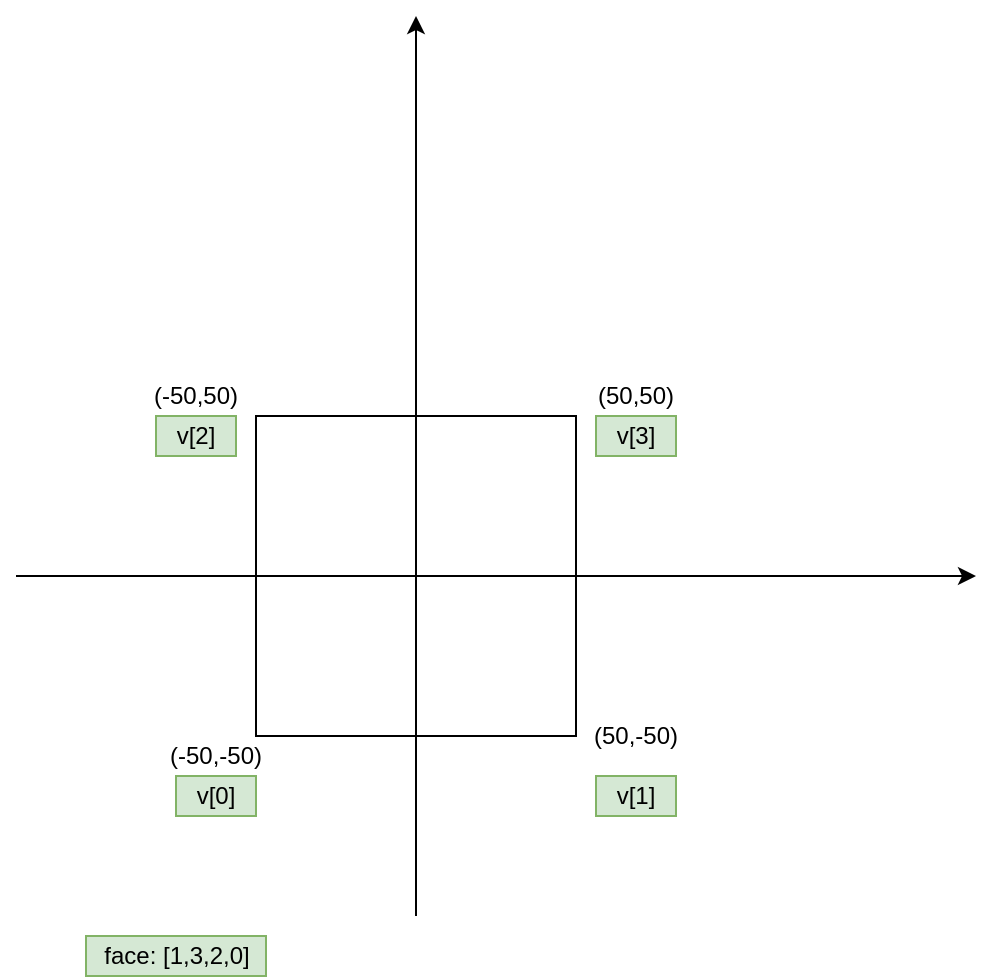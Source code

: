 <mxfile version="14.1.2" type="github" pages="4">
  <diagram id="84ad0UrM3Y8stC49jq3Z" name="顶点和边信息">
    <mxGraphModel dx="2249" dy="762" grid="1" gridSize="10" guides="1" tooltips="1" connect="1" arrows="1" fold="1" page="1" pageScale="1" pageWidth="827" pageHeight="1169" math="0" shadow="0">
      <root>
        <mxCell id="0" />
        <mxCell id="1" parent="0" />
        <mxCell id="MI48X-5yPGLEHq9RDz-W-1" value="" style="rounded=0;whiteSpace=wrap;html=1;" vertex="1" parent="1">
          <mxGeometry x="120" y="320" width="160" height="160" as="geometry" />
        </mxCell>
        <mxCell id="MI48X-5yPGLEHq9RDz-W-2" value="(-50,-50)" style="text;html=1;strokeColor=none;fillColor=none;align=center;verticalAlign=middle;whiteSpace=wrap;rounded=0;" vertex="1" parent="1">
          <mxGeometry x="80" y="480" width="40" height="20" as="geometry" />
        </mxCell>
        <mxCell id="MI48X-5yPGLEHq9RDz-W-3" value="(-50,50)" style="text;html=1;strokeColor=none;fillColor=none;align=center;verticalAlign=middle;whiteSpace=wrap;rounded=0;" vertex="1" parent="1">
          <mxGeometry x="70" y="300" width="40" height="20" as="geometry" />
        </mxCell>
        <mxCell id="MI48X-5yPGLEHq9RDz-W-4" value="(50,50)" style="text;html=1;strokeColor=none;fillColor=none;align=center;verticalAlign=middle;whiteSpace=wrap;rounded=0;" vertex="1" parent="1">
          <mxGeometry x="290" y="300" width="40" height="20" as="geometry" />
        </mxCell>
        <mxCell id="MI48X-5yPGLEHq9RDz-W-5" value="(50,-50)" style="text;html=1;strokeColor=none;fillColor=none;align=center;verticalAlign=middle;whiteSpace=wrap;rounded=0;" vertex="1" parent="1">
          <mxGeometry x="290" y="470" width="40" height="20" as="geometry" />
        </mxCell>
        <mxCell id="MI48X-5yPGLEHq9RDz-W-6" value="" style="endArrow=classic;html=1;" edge="1" parent="1">
          <mxGeometry width="50" height="50" relative="1" as="geometry">
            <mxPoint y="400" as="sourcePoint" />
            <mxPoint x="480" y="400" as="targetPoint" />
          </mxGeometry>
        </mxCell>
        <mxCell id="MI48X-5yPGLEHq9RDz-W-7" value="" style="endArrow=classic;html=1;" edge="1" parent="1">
          <mxGeometry width="50" height="50" relative="1" as="geometry">
            <mxPoint x="200" y="570" as="sourcePoint" />
            <mxPoint x="200" y="120" as="targetPoint" />
          </mxGeometry>
        </mxCell>
        <mxCell id="MI48X-5yPGLEHq9RDz-W-8" value="v[0]" style="text;html=1;strokeColor=#82b366;fillColor=#d5e8d4;align=center;verticalAlign=middle;whiteSpace=wrap;rounded=0;" vertex="1" parent="1">
          <mxGeometry x="80" y="500" width="40" height="20" as="geometry" />
        </mxCell>
        <mxCell id="MI48X-5yPGLEHq9RDz-W-9" value="v[1]" style="text;html=1;strokeColor=#82b366;fillColor=#d5e8d4;align=center;verticalAlign=middle;whiteSpace=wrap;rounded=0;" vertex="1" parent="1">
          <mxGeometry x="290" y="500" width="40" height="20" as="geometry" />
        </mxCell>
        <mxCell id="MI48X-5yPGLEHq9RDz-W-10" value="v[3]" style="text;html=1;strokeColor=#82b366;fillColor=#d5e8d4;align=center;verticalAlign=middle;whiteSpace=wrap;rounded=0;" vertex="1" parent="1">
          <mxGeometry x="290" y="320" width="40" height="20" as="geometry" />
        </mxCell>
        <mxCell id="MI48X-5yPGLEHq9RDz-W-11" value="v[2]" style="text;html=1;strokeColor=#82b366;fillColor=#d5e8d4;align=center;verticalAlign=middle;whiteSpace=wrap;rounded=0;" vertex="1" parent="1">
          <mxGeometry x="70" y="320" width="40" height="20" as="geometry" />
        </mxCell>
        <mxCell id="MI48X-5yPGLEHq9RDz-W-12" value="face: [1,3,2,0]" style="text;html=1;align=center;verticalAlign=middle;resizable=0;points=[];autosize=1;fillColor=#d5e8d4;strokeColor=#82b366;" vertex="1" parent="1">
          <mxGeometry x="35" y="580" width="90" height="20" as="geometry" />
        </mxCell>
      </root>
    </mxGraphModel>
  </diagram>
  <diagram id="L7okZC0wjK-dxCwT4Skf" name="plane1">
    <mxGraphModel dx="1422" dy="762" grid="1" gridSize="10" guides="1" tooltips="1" connect="1" arrows="1" fold="1" page="1" pageScale="1" pageWidth="827" pageHeight="1169" math="0" shadow="0">
      <root>
        <mxCell id="thPQp-lAQaxIbY5tAFK5-0" />
        <mxCell id="thPQp-lAQaxIbY5tAFK5-1" parent="thPQp-lAQaxIbY5tAFK5-0" />
        <mxCell id="thPQp-lAQaxIbY5tAFK5-2" value="v[0]" style="text;html=1;strokeColor=#d6b656;fillColor=#fff2cc;align=center;verticalAlign=middle;whiteSpace=wrap;rounded=0;" vertex="1" parent="thPQp-lAQaxIbY5tAFK5-1">
          <mxGeometry x="200" y="310" width="40" height="20" as="geometry" />
        </mxCell>
        <mxCell id="thPQp-lAQaxIbY5tAFK5-3" value="v[1]" style="text;html=1;strokeColor=#d6b656;fillColor=#fff2cc;align=center;verticalAlign=middle;whiteSpace=wrap;rounded=0;" vertex="1" parent="thPQp-lAQaxIbY5tAFK5-1">
          <mxGeometry x="420" y="310" width="40" height="20" as="geometry" />
        </mxCell>
        <mxCell id="thPQp-lAQaxIbY5tAFK5-4" value="v[3]" style="text;html=1;strokeColor=#d6b656;fillColor=#fff2cc;align=center;verticalAlign=middle;whiteSpace=wrap;rounded=0;" vertex="1" parent="thPQp-lAQaxIbY5tAFK5-1">
          <mxGeometry x="414" y="130" width="40" height="20" as="geometry" />
        </mxCell>
        <mxCell id="thPQp-lAQaxIbY5tAFK5-5" value="v[2]" style="text;html=1;strokeColor=#d6b656;fillColor=#fff2cc;align=center;verticalAlign=middle;whiteSpace=wrap;rounded=0;" vertex="1" parent="thPQp-lAQaxIbY5tAFK5-1">
          <mxGeometry x="200" y="130" width="40" height="20" as="geometry" />
        </mxCell>
        <mxCell id="thPQp-lAQaxIbY5tAFK5-6" value="" style="endArrow=classic;html=1;fillColor=#f8cecc;strokeColor=#b85450;exitX=1;exitY=0.25;exitDx=0;exitDy=0;entryX=0;entryY=0.25;entryDx=0;entryDy=0;" edge="1" parent="thPQp-lAQaxIbY5tAFK5-1" source="thPQp-lAQaxIbY5tAFK5-2" target="thPQp-lAQaxIbY5tAFK5-3">
          <mxGeometry width="50" height="50" relative="1" as="geometry">
            <mxPoint x="390" y="250" as="sourcePoint" />
            <mxPoint x="440" y="200" as="targetPoint" />
          </mxGeometry>
        </mxCell>
        <mxCell id="thPQp-lAQaxIbY5tAFK5-7" value="" style="endArrow=classic;html=1;fillColor=#f8cecc;strokeColor=#b85450;entryX=0.25;entryY=1;entryDx=0;entryDy=0;" edge="1" parent="thPQp-lAQaxIbY5tAFK5-1">
          <mxGeometry width="50" height="50" relative="1" as="geometry">
            <mxPoint x="420" y="310" as="sourcePoint" />
            <mxPoint x="420" y="150" as="targetPoint" />
          </mxGeometry>
        </mxCell>
        <mxCell id="thPQp-lAQaxIbY5tAFK5-8" value="" style="endArrow=classic;html=1;fillColor=#f8cecc;strokeColor=#b85450;exitX=0;exitY=0.75;exitDx=0;exitDy=0;entryX=1;entryY=0.75;entryDx=0;entryDy=0;" edge="1" parent="thPQp-lAQaxIbY5tAFK5-1" source="thPQp-lAQaxIbY5tAFK5-4" target="thPQp-lAQaxIbY5tAFK5-5">
          <mxGeometry width="50" height="50" relative="1" as="geometry">
            <mxPoint x="260" y="335" as="sourcePoint" />
            <mxPoint x="440" y="335" as="targetPoint" />
          </mxGeometry>
        </mxCell>
        <mxCell id="thPQp-lAQaxIbY5tAFK5-9" value="" style="endArrow=classic;html=1;fillColor=#f8cecc;strokeColor=#b85450;exitX=0.75;exitY=1;exitDx=0;exitDy=0;entryX=0.75;entryY=0;entryDx=0;entryDy=0;" edge="1" parent="thPQp-lAQaxIbY5tAFK5-1" source="thPQp-lAQaxIbY5tAFK5-5" target="thPQp-lAQaxIbY5tAFK5-2">
          <mxGeometry width="50" height="50" relative="1" as="geometry">
            <mxPoint x="270" y="345" as="sourcePoint" />
            <mxPoint x="450" y="345" as="targetPoint" />
          </mxGeometry>
        </mxCell>
        <mxCell id="thPQp-lAQaxIbY5tAFK5-10" value="e[5]" style="text;html=1;align=center;verticalAlign=middle;resizable=0;points=[];autosize=1;fillColor=#f8cecc;strokeColor=#b85450;" vertex="1" parent="thPQp-lAQaxIbY5tAFK5-1">
          <mxGeometry x="300" y="290" width="40" height="20" as="geometry" />
        </mxCell>
        <mxCell id="thPQp-lAQaxIbY5tAFK5-11" value="e[6]" style="text;html=1;align=center;verticalAlign=middle;resizable=0;points=[];autosize=1;fillColor=#f8cecc;strokeColor=#b85450;" vertex="1" parent="thPQp-lAQaxIbY5tAFK5-1">
          <mxGeometry x="374" y="230" width="40" height="20" as="geometry" />
        </mxCell>
        <mxCell id="thPQp-lAQaxIbY5tAFK5-12" value="e[0]" style="text;html=1;align=center;verticalAlign=middle;resizable=0;points=[];autosize=1;fillColor=#f8cecc;strokeColor=#b85450;" vertex="1" parent="thPQp-lAQaxIbY5tAFK5-1">
          <mxGeometry x="300" y="150" width="40" height="20" as="geometry" />
        </mxCell>
        <mxCell id="thPQp-lAQaxIbY5tAFK5-13" value="e[3]" style="text;html=1;align=center;verticalAlign=middle;resizable=0;points=[];autosize=1;fillColor=#f8cecc;strokeColor=#b85450;" vertex="1" parent="thPQp-lAQaxIbY5tAFK5-1">
          <mxGeometry x="240" y="220" width="40" height="20" as="geometry" />
        </mxCell>
        <mxCell id="thPQp-lAQaxIbY5tAFK5-14" value="" style="endArrow=classic;html=1;fillColor=#d5e8d4;strokeColor=#82b366;exitX=1;exitY=0.25;exitDx=0;exitDy=0;entryX=0;entryY=0.25;entryDx=0;entryDy=0;" edge="1" parent="thPQp-lAQaxIbY5tAFK5-1" source="thPQp-lAQaxIbY5tAFK5-5" target="thPQp-lAQaxIbY5tAFK5-4">
          <mxGeometry width="50" height="50" relative="1" as="geometry">
            <mxPoint x="380" y="250" as="sourcePoint" />
            <mxPoint x="430" y="200" as="targetPoint" />
          </mxGeometry>
        </mxCell>
        <mxCell id="thPQp-lAQaxIbY5tAFK5-15" value="" style="endArrow=classic;html=1;fillColor=#d5e8d4;strokeColor=#82b366;entryX=0.75;entryY=0;entryDx=0;entryDy=0;" edge="1" parent="thPQp-lAQaxIbY5tAFK5-1" target="thPQp-lAQaxIbY5tAFK5-3">
          <mxGeometry width="50" height="50" relative="1" as="geometry">
            <mxPoint x="450" y="150" as="sourcePoint" />
            <mxPoint x="628" y="170" as="targetPoint" />
          </mxGeometry>
        </mxCell>
        <mxCell id="thPQp-lAQaxIbY5tAFK5-16" value="" style="endArrow=classic;html=1;fillColor=#d5e8d4;strokeColor=#82b366;exitX=0;exitY=0.75;exitDx=0;exitDy=0;entryX=1;entryY=0.75;entryDx=0;entryDy=0;" edge="1" parent="thPQp-lAQaxIbY5tAFK5-1" source="thPQp-lAQaxIbY5tAFK5-3" target="thPQp-lAQaxIbY5tAFK5-2">
          <mxGeometry width="50" height="50" relative="1" as="geometry">
            <mxPoint x="480" y="200" as="sourcePoint" />
            <mxPoint x="654" y="200" as="targetPoint" />
          </mxGeometry>
        </mxCell>
        <mxCell id="thPQp-lAQaxIbY5tAFK5-17" value="" style="endArrow=classic;html=1;fillColor=#d5e8d4;strokeColor=#82b366;exitX=0.25;exitY=0;exitDx=0;exitDy=0;entryX=0.25;entryY=1;entryDx=0;entryDy=0;" edge="1" parent="thPQp-lAQaxIbY5tAFK5-1" source="thPQp-lAQaxIbY5tAFK5-2" target="thPQp-lAQaxIbY5tAFK5-5">
          <mxGeometry width="50" height="50" relative="1" as="geometry">
            <mxPoint x="270" y="370" as="sourcePoint" />
            <mxPoint x="444" y="370" as="targetPoint" />
          </mxGeometry>
        </mxCell>
        <mxCell id="thPQp-lAQaxIbY5tAFK5-18" value="e[4]" style="text;html=1;align=center;verticalAlign=middle;resizable=0;points=[];autosize=1;fillColor=#d5e8d4;strokeColor=#82b366;" vertex="1" parent="thPQp-lAQaxIbY5tAFK5-1">
          <mxGeometry x="290" y="110" width="40" height="20" as="geometry" />
        </mxCell>
        <mxCell id="thPQp-lAQaxIbY5tAFK5-19" value="e[7]" style="text;html=1;align=center;verticalAlign=middle;resizable=0;points=[];autosize=1;fillColor=#d5e8d4;strokeColor=#82b366;" vertex="1" parent="thPQp-lAQaxIbY5tAFK5-1">
          <mxGeometry x="160" y="220" width="40" height="20" as="geometry" />
        </mxCell>
        <mxCell id="thPQp-lAQaxIbY5tAFK5-20" value="e[1]" style="text;html=1;align=center;verticalAlign=middle;resizable=0;points=[];autosize=1;fillColor=#d5e8d4;strokeColor=#82b366;" vertex="1" parent="thPQp-lAQaxIbY5tAFK5-1">
          <mxGeometry x="300" y="340" width="40" height="20" as="geometry" />
        </mxCell>
        <mxCell id="thPQp-lAQaxIbY5tAFK5-21" value="e[2]" style="text;html=1;align=center;verticalAlign=middle;resizable=0;points=[];autosize=1;fillColor=#d5e8d4;strokeColor=#82b366;" vertex="1" parent="thPQp-lAQaxIbY5tAFK5-1">
          <mxGeometry x="460" y="230" width="40" height="20" as="geometry" />
        </mxCell>
      </root>
    </mxGraphModel>
  </diagram>
  <diagram id="EAOYogiF8yDz_2Yn9vnP" name="plane2">
    <mxGraphModel dx="981" dy="526" grid="1" gridSize="10" guides="1" tooltips="1" connect="1" arrows="1" fold="1" page="1" pageScale="1" pageWidth="827" pageHeight="1169" math="0" shadow="0">
      <root>
        <mxCell id="UaaEmltvYozua2VeJ-wg-0" />
        <mxCell id="UaaEmltvYozua2VeJ-wg-1" parent="UaaEmltvYozua2VeJ-wg-0" />
        <mxCell id="LM7cQKBd4AS_RPq5NWen-0" value="" style="rounded=0;whiteSpace=wrap;html=1;" vertex="1" parent="UaaEmltvYozua2VeJ-wg-1">
          <mxGeometry x="190" y="280" width="160" height="160" as="geometry" />
        </mxCell>
        <mxCell id="LM7cQKBd4AS_RPq5NWen-1" value="(-5,-5)" style="text;html=1;strokeColor=none;fillColor=none;align=center;verticalAlign=middle;whiteSpace=wrap;rounded=0;" vertex="1" parent="UaaEmltvYozua2VeJ-wg-1">
          <mxGeometry x="140" y="440" width="40" height="20" as="geometry" />
        </mxCell>
        <mxCell id="LM7cQKBd4AS_RPq5NWen-2" value="(-5,5)" style="text;html=1;strokeColor=none;fillColor=none;align=center;verticalAlign=middle;whiteSpace=wrap;rounded=0;" vertex="1" parent="UaaEmltvYozua2VeJ-wg-1">
          <mxGeometry x="140" y="230" width="40" height="20" as="geometry" />
        </mxCell>
        <mxCell id="LM7cQKBd4AS_RPq5NWen-3" value="(5,5)" style="text;html=1;strokeColor=none;fillColor=none;align=center;verticalAlign=middle;whiteSpace=wrap;rounded=0;" vertex="1" parent="UaaEmltvYozua2VeJ-wg-1">
          <mxGeometry x="360" y="230" width="40" height="20" as="geometry" />
        </mxCell>
        <mxCell id="LM7cQKBd4AS_RPq5NWen-4" value="(5,-5)" style="text;html=1;strokeColor=none;fillColor=none;align=center;verticalAlign=middle;whiteSpace=wrap;rounded=0;" vertex="1" parent="UaaEmltvYozua2VeJ-wg-1">
          <mxGeometry x="360" y="440" width="40" height="20" as="geometry" />
        </mxCell>
        <mxCell id="LM7cQKBd4AS_RPq5NWen-5" value="" style="endArrow=classic;html=1;" edge="1" parent="UaaEmltvYozua2VeJ-wg-1">
          <mxGeometry width="50" height="50" relative="1" as="geometry">
            <mxPoint x="70" y="360" as="sourcePoint" />
            <mxPoint x="550" y="360" as="targetPoint" />
          </mxGeometry>
        </mxCell>
        <mxCell id="LM7cQKBd4AS_RPq5NWen-6" value="" style="endArrow=classic;html=1;" edge="1" parent="UaaEmltvYozua2VeJ-wg-1">
          <mxGeometry width="50" height="50" relative="1" as="geometry">
            <mxPoint x="270" y="530" as="sourcePoint" />
            <mxPoint x="270" y="80" as="targetPoint" />
          </mxGeometry>
        </mxCell>
        <mxCell id="LM7cQKBd4AS_RPq5NWen-7" value="v[0]" style="text;html=1;strokeColor=#82b366;fillColor=#d5e8d4;align=center;verticalAlign=middle;whiteSpace=wrap;rounded=0;" vertex="1" parent="UaaEmltvYozua2VeJ-wg-1">
          <mxGeometry x="140" y="460" width="40" height="20" as="geometry" />
        </mxCell>
        <mxCell id="LM7cQKBd4AS_RPq5NWen-8" value="v[2]" style="text;html=1;strokeColor=#82b366;fillColor=#d5e8d4;align=center;verticalAlign=middle;whiteSpace=wrap;rounded=0;" vertex="1" parent="UaaEmltvYozua2VeJ-wg-1">
          <mxGeometry x="360" y="460" width="40" height="20" as="geometry" />
        </mxCell>
        <mxCell id="LM7cQKBd4AS_RPq5NWen-9" value="v[8]" style="text;html=1;strokeColor=#82b366;fillColor=#d5e8d4;align=center;verticalAlign=middle;whiteSpace=wrap;rounded=0;" vertex="1" parent="UaaEmltvYozua2VeJ-wg-1">
          <mxGeometry x="360" y="250" width="40" height="20" as="geometry" />
        </mxCell>
        <mxCell id="LM7cQKBd4AS_RPq5NWen-10" value="v[6]" style="text;html=1;strokeColor=#82b366;fillColor=#d5e8d4;align=center;verticalAlign=middle;whiteSpace=wrap;rounded=0;" vertex="1" parent="UaaEmltvYozua2VeJ-wg-1">
          <mxGeometry x="140" y="250" width="40" height="20" as="geometry" />
        </mxCell>
        <mxCell id="LM7cQKBd4AS_RPq5NWen-11" value="&lt;div&gt;face: [1,4,3,0]&lt;/div&gt;&lt;div&gt;face: [2,5,4,1]&lt;/div&gt;&lt;div&gt;face: [4,7,6,3]&lt;/div&gt;&lt;div&gt;face: [5,8,7,4]&lt;/div&gt;&lt;div&gt;&lt;br&gt;&lt;/div&gt;" style="text;html=1;align=center;verticalAlign=middle;resizable=0;points=[];autosize=1;fillColor=#d5e8d4;strokeColor=#82b366;" vertex="1" parent="UaaEmltvYozua2VeJ-wg-1">
          <mxGeometry x="105" y="510" width="90" height="80" as="geometry" />
        </mxCell>
        <mxCell id="LM7cQKBd4AS_RPq5NWen-12" value="(0,-5)" style="text;html=1;strokeColor=none;fillColor=none;align=center;verticalAlign=middle;whiteSpace=wrap;rounded=0;" vertex="1" parent="UaaEmltvYozua2VeJ-wg-1">
          <mxGeometry x="250" y="440" width="40" height="20" as="geometry" />
        </mxCell>
        <mxCell id="LM7cQKBd4AS_RPq5NWen-13" value="v[1]" style="text;html=1;strokeColor=#82b366;fillColor=#d5e8d4;align=center;verticalAlign=middle;whiteSpace=wrap;rounded=0;" vertex="1" parent="UaaEmltvYozua2VeJ-wg-1">
          <mxGeometry x="250" y="460" width="40" height="20" as="geometry" />
        </mxCell>
        <mxCell id="LM7cQKBd4AS_RPq5NWen-14" value="(-5,0)" style="text;html=1;strokeColor=none;fillColor=none;align=center;verticalAlign=middle;whiteSpace=wrap;rounded=0;" vertex="1" parent="UaaEmltvYozua2VeJ-wg-1">
          <mxGeometry x="140" y="350" width="40" height="20" as="geometry" />
        </mxCell>
        <mxCell id="LM7cQKBd4AS_RPq5NWen-15" value="v[3]" style="text;html=1;strokeColor=#82b366;fillColor=#d5e8d4;align=center;verticalAlign=middle;whiteSpace=wrap;rounded=0;" vertex="1" parent="UaaEmltvYozua2VeJ-wg-1">
          <mxGeometry x="140" y="370" width="40" height="20" as="geometry" />
        </mxCell>
        <mxCell id="LM7cQKBd4AS_RPq5NWen-16" value="(0,0)" style="text;html=1;strokeColor=none;fillColor=none;align=center;verticalAlign=middle;whiteSpace=wrap;rounded=0;" vertex="1" parent="UaaEmltvYozua2VeJ-wg-1">
          <mxGeometry x="250" y="350" width="40" height="20" as="geometry" />
        </mxCell>
        <mxCell id="LM7cQKBd4AS_RPq5NWen-17" value="v[4]" style="text;html=1;strokeColor=#82b366;fillColor=#d5e8d4;align=center;verticalAlign=middle;whiteSpace=wrap;rounded=0;" vertex="1" parent="UaaEmltvYozua2VeJ-wg-1">
          <mxGeometry x="250" y="370" width="40" height="20" as="geometry" />
        </mxCell>
        <mxCell id="LM7cQKBd4AS_RPq5NWen-18" value="(5,0)" style="text;html=1;strokeColor=none;fillColor=none;align=center;verticalAlign=middle;whiteSpace=wrap;rounded=0;" vertex="1" parent="UaaEmltvYozua2VeJ-wg-1">
          <mxGeometry x="360" y="350" width="40" height="20" as="geometry" />
        </mxCell>
        <mxCell id="LM7cQKBd4AS_RPq5NWen-19" value="v[5]" style="text;html=1;strokeColor=#82b366;fillColor=#d5e8d4;align=center;verticalAlign=middle;whiteSpace=wrap;rounded=0;" vertex="1" parent="UaaEmltvYozua2VeJ-wg-1">
          <mxGeometry x="360" y="370" width="40" height="20" as="geometry" />
        </mxCell>
        <mxCell id="LM7cQKBd4AS_RPq5NWen-20" value="(0,5)" style="text;html=1;strokeColor=none;fillColor=none;align=center;verticalAlign=middle;whiteSpace=wrap;rounded=0;" vertex="1" parent="UaaEmltvYozua2VeJ-wg-1">
          <mxGeometry x="250" y="230" width="40" height="20" as="geometry" />
        </mxCell>
        <mxCell id="LM7cQKBd4AS_RPq5NWen-21" value="v[7]" style="text;html=1;strokeColor=#82b366;fillColor=#d5e8d4;align=center;verticalAlign=middle;whiteSpace=wrap;rounded=0;" vertex="1" parent="UaaEmltvYozua2VeJ-wg-1">
          <mxGeometry x="250" y="250" width="40" height="20" as="geometry" />
        </mxCell>
      </root>
    </mxGraphModel>
  </diagram>
  <diagram id="7lJrgNLnFy0p5gAPiH-y" name="plane2*2">
    <mxGraphModel dx="813" dy="435" grid="1" gridSize="10" guides="1" tooltips="1" connect="1" arrows="1" fold="1" page="1" pageScale="1" pageWidth="827" pageHeight="1169" math="0" shadow="0">
      <root>
        <mxCell id="2iKNml_L3nzeAcv7N0c_-0" />
        <mxCell id="2iKNml_L3nzeAcv7N0c_-1" parent="2iKNml_L3nzeAcv7N0c_-0" />
        <mxCell id="2iKNml_L3nzeAcv7N0c_-9" value="v[0]" style="text;html=1;strokeColor=#d6b656;fillColor=#fff2cc;align=center;verticalAlign=middle;whiteSpace=wrap;rounded=0;" vertex="1" parent="2iKNml_L3nzeAcv7N0c_-1">
          <mxGeometry x="140" y="480" width="40" height="20" as="geometry" />
        </mxCell>
        <mxCell id="2iKNml_L3nzeAcv7N0c_-10" value="v[2]" style="text;html=1;strokeColor=#d6b656;fillColor=#fff2cc;align=center;verticalAlign=middle;whiteSpace=wrap;rounded=0;" vertex="1" parent="2iKNml_L3nzeAcv7N0c_-1">
          <mxGeometry x="459" y="482" width="40" height="20" as="geometry" />
        </mxCell>
        <mxCell id="2iKNml_L3nzeAcv7N0c_-11" value="v[8]" style="text;html=1;strokeColor=#d6b656;fillColor=#fff2cc;align=center;verticalAlign=middle;whiteSpace=wrap;rounded=0;" vertex="1" parent="2iKNml_L3nzeAcv7N0c_-1">
          <mxGeometry x="459" y="259" width="40" height="20" as="geometry" />
        </mxCell>
        <mxCell id="2iKNml_L3nzeAcv7N0c_-12" value="v[6]" style="text;html=1;strokeColor=#d6b656;fillColor=#fff2cc;align=center;verticalAlign=middle;whiteSpace=wrap;rounded=0;" vertex="1" parent="2iKNml_L3nzeAcv7N0c_-1">
          <mxGeometry x="140" y="259" width="40" height="20" as="geometry" />
        </mxCell>
        <mxCell id="2iKNml_L3nzeAcv7N0c_-13" value="&lt;div&gt;face: [1,4,3,0]&lt;/div&gt;&lt;div&gt;face: [2,5,4,1]&lt;/div&gt;&lt;div&gt;face: [4,7,6,3]&lt;/div&gt;&lt;div&gt;face: [5,8,7,4]&lt;/div&gt;&lt;div&gt;&lt;br&gt;&lt;/div&gt;" style="text;html=1;align=center;verticalAlign=middle;resizable=0;points=[];autosize=1;fillColor=#d5e8d4;strokeColor=#82b366;" vertex="1" parent="2iKNml_L3nzeAcv7N0c_-1">
          <mxGeometry x="40" y="50" width="90" height="80" as="geometry" />
        </mxCell>
        <mxCell id="2iKNml_L3nzeAcv7N0c_-15" value="v[1]" style="text;html=1;strokeColor=#d6b656;fillColor=#fff2cc;align=center;verticalAlign=middle;whiteSpace=wrap;rounded=0;" vertex="1" parent="2iKNml_L3nzeAcv7N0c_-1">
          <mxGeometry x="300" y="480" width="40" height="20" as="geometry" />
        </mxCell>
        <mxCell id="2iKNml_L3nzeAcv7N0c_-17" value="v[3]" style="text;html=1;strokeColor=#d6b656;fillColor=#fff2cc;align=center;verticalAlign=middle;whiteSpace=wrap;rounded=0;" vertex="1" parent="2iKNml_L3nzeAcv7N0c_-1">
          <mxGeometry x="140" y="370" width="40" height="20" as="geometry" />
        </mxCell>
        <mxCell id="2iKNml_L3nzeAcv7N0c_-19" value="v[4]" style="text;html=1;strokeColor=#d6b656;fillColor=#fff2cc;align=center;verticalAlign=middle;whiteSpace=wrap;rounded=0;" vertex="1" parent="2iKNml_L3nzeAcv7N0c_-1">
          <mxGeometry x="300" y="370" width="40" height="20" as="geometry" />
        </mxCell>
        <mxCell id="2iKNml_L3nzeAcv7N0c_-21" value="v[5]" style="text;html=1;strokeColor=#d6b656;fillColor=#fff2cc;align=center;verticalAlign=middle;whiteSpace=wrap;rounded=0;" vertex="1" parent="2iKNml_L3nzeAcv7N0c_-1">
          <mxGeometry x="459" y="370" width="40" height="20" as="geometry" />
        </mxCell>
        <mxCell id="2iKNml_L3nzeAcv7N0c_-23" value="v[7]" style="text;html=1;strokeColor=#d6b656;fillColor=#fff2cc;align=center;verticalAlign=middle;whiteSpace=wrap;rounded=0;" vertex="1" parent="2iKNml_L3nzeAcv7N0c_-1">
          <mxGeometry x="300" y="259" width="40" height="20" as="geometry" />
        </mxCell>
        <mxCell id="HzZOGFQR_SEdcYpYgEeQ-0" value="" style="endArrow=classic;html=1;fillColor=#d5e8d4;strokeColor=#82b366;entryX=1;entryY=0.25;entryDx=0;entryDy=0;exitX=0;exitY=0.25;exitDx=0;exitDy=0;" edge="1" parent="2iKNml_L3nzeAcv7N0c_-1">
          <mxGeometry width="50" height="50" relative="1" as="geometry">
            <mxPoint x="300" y="384" as="sourcePoint" />
            <mxPoint x="180" y="384" as="targetPoint" />
          </mxGeometry>
        </mxCell>
        <mxCell id="HzZOGFQR_SEdcYpYgEeQ-1" value="e[0]" style="text;html=1;align=center;verticalAlign=middle;resizable=0;points=[];autosize=1;fillColor=#d5e8d4;strokeColor=#82b366;" vertex="1" parent="2iKNml_L3nzeAcv7N0c_-1">
          <mxGeometry x="220" y="389" width="40" height="20" as="geometry" />
        </mxCell>
        <mxCell id="ZxGLjuITJ4ZJ01TFVfL6-0" value="" style="endArrow=classic;html=1;fillColor=#d5e8d4;strokeColor=#82b366;exitX=1;exitY=0.25;exitDx=0;exitDy=0;entryX=0;entryY=0.25;entryDx=0;entryDy=0;" edge="1" parent="2iKNml_L3nzeAcv7N0c_-1" target="2iKNml_L3nzeAcv7N0c_-10">
          <mxGeometry width="50" height="50" relative="1" as="geometry">
            <mxPoint x="340" y="487.5" as="sourcePoint" />
            <mxPoint x="450" y="485" as="targetPoint" />
          </mxGeometry>
        </mxCell>
        <mxCell id="ZxGLjuITJ4ZJ01TFVfL6-1" value="e[26]" style="text;html=1;align=center;verticalAlign=middle;resizable=0;points=[];autosize=1;fillColor=#d5e8d4;strokeColor=#82b366;" vertex="1" parent="2iKNml_L3nzeAcv7N0c_-1">
          <mxGeometry x="374" y="460" width="40" height="20" as="geometry" />
        </mxCell>
        <mxCell id="ZxGLjuITJ4ZJ01TFVfL6-2" value="" style="endArrow=classic;html=1;fillColor=#d5e8d4;strokeColor=#82b366;entryX=0.75;entryY=1;entryDx=0;entryDy=0;exitX=0.75;exitY=1;exitDx=0;exitDy=0;" edge="1" parent="2iKNml_L3nzeAcv7N0c_-1" source="2iKNml_L3nzeAcv7N0c_-17">
          <mxGeometry width="50" height="50" relative="1" as="geometry">
            <mxPoint x="260" y="385" as="sourcePoint" />
            <mxPoint x="170" y="480" as="targetPoint" />
          </mxGeometry>
        </mxCell>
        <mxCell id="ZxGLjuITJ4ZJ01TFVfL6-3" value="e[24]" style="text;html=1;align=center;verticalAlign=middle;resizable=0;points=[];autosize=1;fillColor=#d5e8d4;strokeColor=#82b366;" vertex="1" parent="2iKNml_L3nzeAcv7N0c_-1">
          <mxGeometry x="180" y="420" width="40" height="20" as="geometry" />
        </mxCell>
        <mxCell id="ZxGLjuITJ4ZJ01TFVfL6-5" value="" style="endArrow=classic;html=1;fillColor=#d5e8d4;strokeColor=#82b366;entryX=0;entryY=0.25;entryDx=0;entryDy=0;exitX=1;exitY=0.25;exitDx=0;exitDy=0;" edge="1" parent="2iKNml_L3nzeAcv7N0c_-1" source="2iKNml_L3nzeAcv7N0c_-9" target="2iKNml_L3nzeAcv7N0c_-15">
          <mxGeometry width="50" height="50" relative="1" as="geometry">
            <mxPoint x="310" y="385" as="sourcePoint" />
            <mxPoint x="190" y="385" as="targetPoint" />
          </mxGeometry>
        </mxCell>
        <mxCell id="ZxGLjuITJ4ZJ01TFVfL6-6" value="e[5]" style="text;html=1;align=center;verticalAlign=middle;resizable=0;points=[];autosize=1;fillColor=#d5e8d4;strokeColor=#82b366;" vertex="1" parent="2iKNml_L3nzeAcv7N0c_-1">
          <mxGeometry x="220" y="460" width="40" height="20" as="geometry" />
        </mxCell>
        <mxCell id="ZxGLjuITJ4ZJ01TFVfL6-7" value="e[6]" style="text;html=1;align=center;verticalAlign=middle;resizable=0;points=[];autosize=1;fillColor=#d5e8d4;strokeColor=#82b366;" vertex="1" parent="2iKNml_L3nzeAcv7N0c_-1">
          <mxGeometry x="260" y="420" width="40" height="20" as="geometry" />
        </mxCell>
        <mxCell id="ZxGLjuITJ4ZJ01TFVfL6-8" value="" style="endArrow=classic;html=1;fillColor=#d5e8d4;strokeColor=#82b366;exitX=0.25;exitY=0;exitDx=0;exitDy=0;entryX=0.25;entryY=1;entryDx=0;entryDy=0;" edge="1" parent="2iKNml_L3nzeAcv7N0c_-1" source="2iKNml_L3nzeAcv7N0c_-15" target="2iKNml_L3nzeAcv7N0c_-19">
          <mxGeometry width="50" height="50" relative="1" as="geometry">
            <mxPoint x="350" y="497.5" as="sourcePoint" />
            <mxPoint x="420" y="497.5" as="targetPoint" />
          </mxGeometry>
        </mxCell>
        <mxCell id="ZxGLjuITJ4ZJ01TFVfL6-9" value="" style="endArrow=classic;html=1;fillColor=#d5e8d4;strokeColor=#82b366;entryX=1;entryY=0.25;entryDx=0;entryDy=0;" edge="1" parent="2iKNml_L3nzeAcv7N0c_-1">
          <mxGeometry width="50" height="50" relative="1" as="geometry">
            <mxPoint x="459" y="384" as="sourcePoint" />
            <mxPoint x="340" y="384" as="targetPoint" />
          </mxGeometry>
        </mxCell>
        <mxCell id="ZxGLjuITJ4ZJ01TFVfL6-10" value="e[4]" style="text;html=1;align=center;verticalAlign=middle;resizable=0;points=[];autosize=1;fillColor=#d5e8d4;strokeColor=#82b366;" vertex="1" parent="2iKNml_L3nzeAcv7N0c_-1">
          <mxGeometry x="374" y="391" width="40" height="20" as="geometry" />
        </mxCell>
        <mxCell id="ZxGLjuITJ4ZJ01TFVfL6-11" value="" style="endArrow=classic;html=1;fillColor=#d5e8d4;strokeColor=#82b366;exitX=0.75;exitY=1;exitDx=0;exitDy=0;entryX=0.75;entryY=0;entryDx=0;entryDy=0;" edge="1" parent="2iKNml_L3nzeAcv7N0c_-1" source="2iKNml_L3nzeAcv7N0c_-19" target="2iKNml_L3nzeAcv7N0c_-15">
          <mxGeometry width="50" height="50" relative="1" as="geometry">
            <mxPoint x="460" y="385" as="sourcePoint" />
            <mxPoint x="350" y="385" as="targetPoint" />
          </mxGeometry>
        </mxCell>
        <mxCell id="ZxGLjuITJ4ZJ01TFVfL6-12" value="e[11]" style="text;html=1;align=center;verticalAlign=middle;resizable=0;points=[];autosize=1;fillColor=#d5e8d4;strokeColor=#82b366;" vertex="1" parent="2iKNml_L3nzeAcv7N0c_-1">
          <mxGeometry x="340" y="420" width="40" height="20" as="geometry" />
        </mxCell>
        <mxCell id="ZxGLjuITJ4ZJ01TFVfL6-13" value="" style="endArrow=classic;html=1;fillColor=#d5e8d4;strokeColor=#82b366;exitX=0.25;exitY=0;exitDx=0;exitDy=0;entryX=0.25;entryY=1;entryDx=0;entryDy=0;" edge="1" parent="2iKNml_L3nzeAcv7N0c_-1">
          <mxGeometry width="50" height="50" relative="1" as="geometry">
            <mxPoint x="469" y="480" as="sourcePoint" />
            <mxPoint x="469" y="390" as="targetPoint" />
          </mxGeometry>
        </mxCell>
        <mxCell id="ZxGLjuITJ4ZJ01TFVfL6-14" value="e[12]" style="text;html=1;align=center;verticalAlign=middle;resizable=0;points=[];autosize=1;fillColor=#d5e8d4;strokeColor=#82b366;" vertex="1" parent="2iKNml_L3nzeAcv7N0c_-1">
          <mxGeometry x="420" y="420" width="40" height="20" as="geometry" />
        </mxCell>
        <mxCell id="ZxGLjuITJ4ZJ01TFVfL6-15" value="" style="endArrow=classic;html=1;fillColor=#d5e8d4;strokeColor=#82b366;entryX=0;entryY=0.25;entryDx=0;entryDy=0;exitX=1;exitY=0.25;exitDx=0;exitDy=0;" edge="1" parent="2iKNml_L3nzeAcv7N0c_-1">
          <mxGeometry width="50" height="50" relative="1" as="geometry">
            <mxPoint x="180" y="374.71" as="sourcePoint" />
            <mxPoint x="300" y="374.71" as="targetPoint" />
          </mxGeometry>
        </mxCell>
        <mxCell id="ZxGLjuITJ4ZJ01TFVfL6-16" value="" style="endArrow=classic;html=1;fillColor=#d5e8d4;strokeColor=#82b366;entryX=0;entryY=0.25;entryDx=0;entryDy=0;exitX=1;exitY=0.25;exitDx=0;exitDy=0;" edge="1" parent="2iKNml_L3nzeAcv7N0c_-1">
          <mxGeometry width="50" height="50" relative="1" as="geometry">
            <mxPoint x="340" y="375.0" as="sourcePoint" />
            <mxPoint x="460" y="375.0" as="targetPoint" />
          </mxGeometry>
        </mxCell>
        <mxCell id="ZxGLjuITJ4ZJ01TFVfL6-17" value="" style="endArrow=classic;html=1;fillColor=#d5e8d4;strokeColor=#82b366;entryX=1;entryY=0.25;entryDx=0;entryDy=0;exitX=0;exitY=0.25;exitDx=0;exitDy=0;" edge="1" parent="2iKNml_L3nzeAcv7N0c_-1">
          <mxGeometry width="50" height="50" relative="1" as="geometry">
            <mxPoint x="300" y="268.71" as="sourcePoint" />
            <mxPoint x="180" y="268.71" as="targetPoint" />
          </mxGeometry>
        </mxCell>
        <mxCell id="ZxGLjuITJ4ZJ01TFVfL6-18" value="" style="endArrow=classic;html=1;fillColor=#d5e8d4;strokeColor=#82b366;entryX=0.75;entryY=1;entryDx=0;entryDy=0;exitX=0.75;exitY=1;exitDx=0;exitDy=0;" edge="1" parent="2iKNml_L3nzeAcv7N0c_-1">
          <mxGeometry width="50" height="50" relative="1" as="geometry">
            <mxPoint x="170" y="280" as="sourcePoint" />
            <mxPoint x="170" y="370" as="targetPoint" />
          </mxGeometry>
        </mxCell>
        <mxCell id="ZxGLjuITJ4ZJ01TFVfL6-19" value="" style="endArrow=classic;html=1;fillColor=#d5e8d4;strokeColor=#82b366;exitX=0.25;exitY=0;exitDx=0;exitDy=0;entryX=0.25;entryY=1;entryDx=0;entryDy=0;" edge="1" parent="2iKNml_L3nzeAcv7N0c_-1">
          <mxGeometry width="50" height="50" relative="1" as="geometry">
            <mxPoint x="310" y="369" as="sourcePoint" />
            <mxPoint x="310" y="279" as="targetPoint" />
          </mxGeometry>
        </mxCell>
        <mxCell id="ZxGLjuITJ4ZJ01TFVfL6-20" value="e[28]" style="text;html=1;align=center;verticalAlign=middle;resizable=0;points=[];autosize=1;fillColor=#d5e8d4;strokeColor=#82b366;" vertex="1" parent="2iKNml_L3nzeAcv7N0c_-1">
          <mxGeometry x="220" y="279" width="40" height="20" as="geometry" />
        </mxCell>
        <mxCell id="ZxGLjuITJ4ZJ01TFVfL6-21" value="e[17]" style="text;html=1;align=center;verticalAlign=middle;resizable=0;points=[];autosize=1;fillColor=#d5e8d4;strokeColor=#82b366;" vertex="1" parent="2iKNml_L3nzeAcv7N0c_-1">
          <mxGeometry x="180" y="310" width="40" height="20" as="geometry" />
        </mxCell>
        <mxCell id="ZxGLjuITJ4ZJ01TFVfL6-22" value="e[19]" style="text;html=1;align=center;verticalAlign=middle;resizable=0;points=[];autosize=1;fillColor=#d5e8d4;strokeColor=#82b366;" vertex="1" parent="2iKNml_L3nzeAcv7N0c_-1">
          <mxGeometry x="220" y="350" width="40" height="20" as="geometry" />
        </mxCell>
        <mxCell id="ZxGLjuITJ4ZJ01TFVfL6-23" value="e[2]" style="text;html=1;align=center;verticalAlign=middle;resizable=0;points=[];autosize=1;fillColor=#d5e8d4;strokeColor=#82b366;" vertex="1" parent="2iKNml_L3nzeAcv7N0c_-1">
          <mxGeometry x="260" y="310" width="40" height="20" as="geometry" />
        </mxCell>
        <mxCell id="ZxGLjuITJ4ZJ01TFVfL6-24" value="" style="endArrow=classic;html=1;fillColor=#d5e8d4;strokeColor=#82b366;entryX=1;entryY=0.25;entryDx=0;entryDy=0;" edge="1" parent="2iKNml_L3nzeAcv7N0c_-1">
          <mxGeometry width="50" height="50" relative="1" as="geometry">
            <mxPoint x="460" y="268.71" as="sourcePoint" />
            <mxPoint x="341" y="268.71" as="targetPoint" />
          </mxGeometry>
        </mxCell>
        <mxCell id="ZxGLjuITJ4ZJ01TFVfL6-25" value="" style="endArrow=classic;html=1;fillColor=#d5e8d4;strokeColor=#82b366;exitX=0.75;exitY=1;exitDx=0;exitDy=0;entryX=0.75;entryY=0;entryDx=0;entryDy=0;" edge="1" parent="2iKNml_L3nzeAcv7N0c_-1">
          <mxGeometry width="50" height="50" relative="1" as="geometry">
            <mxPoint x="330" y="280" as="sourcePoint" />
            <mxPoint x="330" y="370" as="targetPoint" />
          </mxGeometry>
        </mxCell>
        <mxCell id="ZxGLjuITJ4ZJ01TFVfL6-26" value="" style="endArrow=classic;html=1;fillColor=#d5e8d4;strokeColor=#82b366;exitX=0.25;exitY=0;exitDx=0;exitDy=0;entryX=0.25;entryY=1;entryDx=0;entryDy=0;" edge="1" parent="2iKNml_L3nzeAcv7N0c_-1">
          <mxGeometry width="50" height="50" relative="1" as="geometry">
            <mxPoint x="470" y="369" as="sourcePoint" />
            <mxPoint x="470" y="279" as="targetPoint" />
          </mxGeometry>
        </mxCell>
        <mxCell id="ZxGLjuITJ4ZJ01TFVfL6-27" value="e[20]" style="text;html=1;align=center;verticalAlign=middle;resizable=0;points=[];autosize=1;fillColor=#d5e8d4;strokeColor=#82b366;" vertex="1" parent="2iKNml_L3nzeAcv7N0c_-1">
          <mxGeometry x="374" y="271" width="40" height="20" as="geometry" />
        </mxCell>
        <mxCell id="ZxGLjuITJ4ZJ01TFVfL6-28" value="e[23]" style="text;html=1;align=center;verticalAlign=middle;resizable=0;points=[];autosize=1;fillColor=#d5e8d4;strokeColor=#82b366;" vertex="1" parent="2iKNml_L3nzeAcv7N0c_-1">
          <mxGeometry x="340" y="310" width="40" height="20" as="geometry" />
        </mxCell>
        <mxCell id="ZxGLjuITJ4ZJ01TFVfL6-29" value="e[15]" style="text;html=1;align=center;verticalAlign=middle;resizable=0;points=[];autosize=1;fillColor=#d5e8d4;strokeColor=#82b366;" vertex="1" parent="2iKNml_L3nzeAcv7N0c_-1">
          <mxGeometry x="374" y="350" width="40" height="20" as="geometry" />
        </mxCell>
        <mxCell id="ZxGLjuITJ4ZJ01TFVfL6-30" value="e[30]" style="text;html=1;align=center;verticalAlign=middle;resizable=0;points=[];autosize=1;fillColor=#d5e8d4;strokeColor=#82b366;" vertex="1" parent="2iKNml_L3nzeAcv7N0c_-1">
          <mxGeometry x="420" y="310" width="40" height="20" as="geometry" />
        </mxCell>
      </root>
    </mxGraphModel>
  </diagram>
</mxfile>
